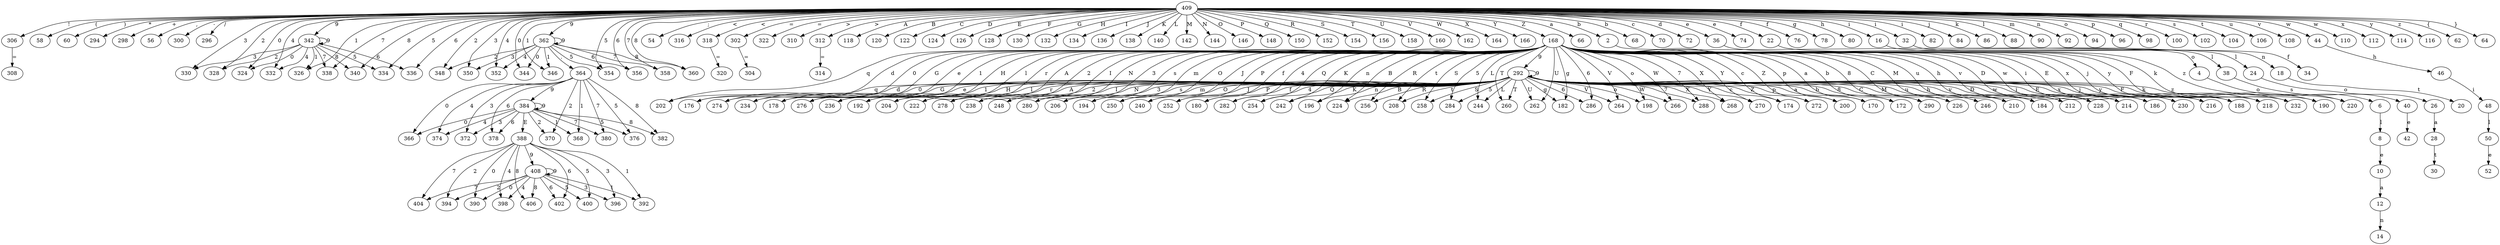 digraph Machine {
	409 -> 306 [ label = "!" ];
	409 -> 58 [ label = "(" ];
	409 -> 60 [ label = ")" ];
	409 -> 294 [ label = "*" ];
	409 -> 298 [ label = "+" ];
	409 -> 56 [ label = "," ];
	409 -> 300 [ label = "-" ];
	409 -> 296 [ label = "/" ];
	409 -> 324 [ label = "0" ];
	409 -> 344 [ label = "0" ];
	409 -> 326 [ label = "1" ];
	409 -> 346 [ label = "1" ];
	409 -> 328 [ label = "2" ];
	409 -> 348 [ label = "2" ];
	409 -> 330 [ label = "3" ];
	409 -> 350 [ label = "3" ];
	409 -> 332 [ label = "4" ];
	409 -> 352 [ label = "4" ];
	409 -> 334 [ label = "5" ];
	409 -> 354 [ label = "5" ];
	409 -> 336 [ label = "6" ];
	409 -> 356 [ label = "6" ];
	409 -> 338 [ label = "7" ];
	409 -> 358 [ label = "7" ];
	409 -> 340 [ label = "8" ];
	409 -> 360 [ label = "8" ];
	409 -> 342 [ label = "9" ];
	409 -> 362 [ label = "9" ];
	409 -> 54 [ label = ";" ];
	409 -> 316 [ label = "<" ];
	409 -> 318 [ label = "<" ];
	409 -> 302 [ label = "=" ];
	409 -> 322 [ label = "=" ];
	409 -> 310 [ label = ">" ];
	409 -> 312 [ label = ">" ];
	409 -> 118 [ label = "A" ];
	409 -> 120 [ label = "B" ];
	409 -> 122 [ label = "C" ];
	409 -> 124 [ label = "D" ];
	409 -> 126 [ label = "E" ];
	409 -> 128 [ label = "F" ];
	409 -> 130 [ label = "G" ];
	409 -> 132 [ label = "H" ];
	409 -> 134 [ label = "I" ];
	409 -> 136 [ label = "J" ];
	409 -> 138 [ label = "K" ];
	409 -> 140 [ label = "L" ];
	409 -> 142 [ label = "M" ];
	409 -> 144 [ label = "N" ];
	409 -> 146 [ label = "O" ];
	409 -> 148 [ label = "P" ];
	409 -> 150 [ label = "Q" ];
	409 -> 152 [ label = "R" ];
	409 -> 154 [ label = "S" ];
	409 -> 156 [ label = "T" ];
	409 -> 158 [ label = "U" ];
	409 -> 160 [ label = "V" ];
	409 -> 162 [ label = "W" ];
	409 -> 164 [ label = "X" ];
	409 -> 166 [ label = "Y" ];
	409 -> 168 [ label = "Z" ];
	409 -> 66 [ label = "a" ];
	409 -> 2 [ label = "b" ];
	409 -> 68 [ label = "b" ];
	409 -> 70 [ label = "c" ];
	409 -> 72 [ label = "d" ];
	409 -> 36 [ label = "e" ];
	409 -> 74 [ label = "e" ];
	409 -> 22 [ label = "f" ];
	409 -> 76 [ label = "f" ];
	409 -> 78 [ label = "g" ];
	409 -> 80 [ label = "h" ];
	409 -> 16 [ label = "i" ];
	409 -> 32 [ label = "i" ];
	409 -> 82 [ label = "i" ];
	409 -> 84 [ label = "j" ];
	409 -> 86 [ label = "k" ];
	409 -> 88 [ label = "l" ];
	409 -> 90 [ label = "m" ];
	409 -> 92 [ label = "n" ];
	409 -> 94 [ label = "o" ];
	409 -> 96 [ label = "p" ];
	409 -> 98 [ label = "q" ];
	409 -> 100 [ label = "r" ];
	409 -> 102 [ label = "s" ];
	409 -> 104 [ label = "t" ];
	409 -> 106 [ label = "u" ];
	409 -> 108 [ label = "v" ];
	409 -> 44 [ label = "w" ];
	409 -> 110 [ label = "w" ];
	409 -> 112 [ label = "x" ];
	409 -> 114 [ label = "y" ];
	409 -> 116 [ label = "z" ];
	409 -> 62 [ label = "{" ];
	409 -> 64 [ label = "}" ];
	44 -> 46 [ label = "h" ];
	46 -> 48 [ label = "i" ];
	48 -> 50 [ label = "l" ];
	50 -> 52 [ label = "e" ];
	32 -> 34 [ label = "f" ];
	16 -> 18 [ label = "n" ];
	18 -> 20 [ label = "t" ];
	22 -> 24 [ label = "l" ];
	24 -> 26 [ label = "o" ];
	26 -> 28 [ label = "a" ];
	28 -> 30 [ label = "t" ];
	36 -> 38 [ label = "l" ];
	38 -> 40 [ label = "s" ];
	40 -> 42 [ label = "e" ];
	2 -> 4 [ label = "o" ];
	4 -> 6 [ label = "o" ];
	6 -> 8 [ label = "l" ];
	8 -> 10 [ label = "e" ];
	10 -> 12 [ label = "a" ];
	12 -> 14 [ label = "n" ];
	168 -> 274 [ label = "0" ];
	168 -> 276 [ label = "1" ];
	168 -> 278 [ label = "2" ];
	168 -> 280 [ label = "3" ];
	168 -> 282 [ label = "4" ];
	168 -> 284 [ label = "5" ];
	168 -> 286 [ label = "6" ];
	168 -> 288 [ label = "7" ];
	168 -> 290 [ label = "8" ];
	168 -> 292 [ label = "9" ];
	168 -> 222 [ label = "A" ];
	168 -> 224 [ label = "B" ];
	168 -> 226 [ label = "C" ];
	168 -> 228 [ label = "D" ];
	168 -> 230 [ label = "E" ];
	168 -> 232 [ label = "F" ];
	168 -> 234 [ label = "G" ];
	168 -> 236 [ label = "H" ];
	168 -> 238 [ label = "I" ];
	168 -> 240 [ label = "J" ];
	168 -> 242 [ label = "K" ];
	168 -> 244 [ label = "L" ];
	168 -> 246 [ label = "M" ];
	168 -> 248 [ label = "N" ];
	168 -> 250 [ label = "O" ];
	168 -> 252 [ label = "P" ];
	168 -> 254 [ label = "Q" ];
	168 -> 256 [ label = "R" ];
	168 -> 258 [ label = "S" ];
	168 -> 260 [ label = "T" ];
	168 -> 262 [ label = "U" ];
	168 -> 264 [ label = "V" ];
	168 -> 266 [ label = "W" ];
	168 -> 268 [ label = "X" ];
	168 -> 270 [ label = "Y" ];
	168 -> 272 [ label = "Z" ];
	168 -> 170 [ label = "a" ];
	168 -> 172 [ label = "b" ];
	168 -> 174 [ label = "c" ];
	168 -> 176 [ label = "d" ];
	168 -> 178 [ label = "e" ];
	168 -> 180 [ label = "f" ];
	168 -> 182 [ label = "g" ];
	168 -> 184 [ label = "h" ];
	168 -> 186 [ label = "i" ];
	168 -> 188 [ label = "j" ];
	168 -> 190 [ label = "k" ];
	168 -> 192 [ label = "l" ];
	168 -> 194 [ label = "m" ];
	168 -> 196 [ label = "n" ];
	168 -> 198 [ label = "o" ];
	168 -> 200 [ label = "p" ];
	168 -> 202 [ label = "q" ];
	168 -> 204 [ label = "r" ];
	168 -> 206 [ label = "s" ];
	168 -> 208 [ label = "t" ];
	168 -> 210 [ label = "u" ];
	168 -> 212 [ label = "v" ];
	168 -> 214 [ label = "w" ];
	168 -> 216 [ label = "x" ];
	168 -> 218 [ label = "y" ];
	168 -> 220 [ label = "z" ];
	292 -> 274 [ label = "0" ];
	292 -> 276 [ label = "1" ];
	292 -> 278 [ label = "2" ];
	292 -> 280 [ label = "3" ];
	292 -> 282 [ label = "4" ];
	292 -> 284 [ label = "5" ];
	292 -> 286 [ label = "6" ];
	292 -> 288 [ label = "7" ];
	292 -> 290 [ label = "8" ];
	292 -> 292 [ label = "9" ];
	292 -> 222 [ label = "A" ];
	292 -> 224 [ label = "B" ];
	292 -> 226 [ label = "C" ];
	292 -> 228 [ label = "D" ];
	292 -> 230 [ label = "E" ];
	292 -> 232 [ label = "F" ];
	292 -> 234 [ label = "G" ];
	292 -> 236 [ label = "H" ];
	292 -> 238 [ label = "I" ];
	292 -> 240 [ label = "J" ];
	292 -> 242 [ label = "K" ];
	292 -> 244 [ label = "L" ];
	292 -> 246 [ label = "M" ];
	292 -> 248 [ label = "N" ];
	292 -> 250 [ label = "O" ];
	292 -> 252 [ label = "P" ];
	292 -> 254 [ label = "Q" ];
	292 -> 256 [ label = "R" ];
	292 -> 258 [ label = "S" ];
	292 -> 260 [ label = "T" ];
	292 -> 262 [ label = "U" ];
	292 -> 264 [ label = "V" ];
	292 -> 266 [ label = "W" ];
	292 -> 268 [ label = "X" ];
	292 -> 270 [ label = "Y" ];
	292 -> 272 [ label = "Z" ];
	292 -> 170 [ label = "a" ];
	292 -> 172 [ label = "b" ];
	292 -> 174 [ label = "c" ];
	292 -> 176 [ label = "d" ];
	292 -> 178 [ label = "e" ];
	292 -> 180 [ label = "f" ];
	292 -> 182 [ label = "g" ];
	292 -> 184 [ label = "h" ];
	292 -> 186 [ label = "i" ];
	292 -> 188 [ label = "j" ];
	292 -> 190 [ label = "k" ];
	292 -> 192 [ label = "l" ];
	292 -> 194 [ label = "m" ];
	292 -> 196 [ label = "n" ];
	292 -> 198 [ label = "o" ];
	292 -> 200 [ label = "p" ];
	292 -> 202 [ label = "q" ];
	292 -> 204 [ label = "r" ];
	292 -> 206 [ label = "s" ];
	292 -> 208 [ label = "t" ];
	292 -> 210 [ label = "u" ];
	292 -> 212 [ label = "v" ];
	292 -> 214 [ label = "w" ];
	292 -> 216 [ label = "x" ];
	292 -> 218 [ label = "y" ];
	292 -> 220 [ label = "z" ];
	312 -> 314 [ label = "=" ];
	302 -> 304 [ label = "=" ];
	318 -> 320 [ label = "=" ];
	362 -> 364 [ label = "." ];
	362 -> 344 [ label = "0" ];
	362 -> 346 [ label = "1" ];
	362 -> 348 [ label = "2" ];
	362 -> 350 [ label = "3" ];
	362 -> 352 [ label = "4" ];
	362 -> 354 [ label = "5" ];
	362 -> 356 [ label = "6" ];
	362 -> 358 [ label = "7" ];
	362 -> 360 [ label = "8" ];
	362 -> 362 [ label = "9" ];
	364 -> 366 [ label = "0" ];
	364 -> 368 [ label = "1" ];
	364 -> 370 [ label = "2" ];
	364 -> 372 [ label = "3" ];
	364 -> 374 [ label = "4" ];
	364 -> 376 [ label = "5" ];
	364 -> 378 [ label = "6" ];
	364 -> 380 [ label = "7" ];
	364 -> 382 [ label = "8" ];
	364 -> 384 [ label = "9" ];
	384 -> 366 [ label = "0" ];
	384 -> 368 [ label = "1" ];
	384 -> 370 [ label = "2" ];
	384 -> 372 [ label = "3" ];
	384 -> 374 [ label = "4" ];
	384 -> 376 [ label = "5" ];
	384 -> 378 [ label = "6" ];
	384 -> 380 [ label = "7" ];
	384 -> 382 [ label = "8" ];
	384 -> 384 [ label = "9" ];
	384 -> 388 [ label = "E" ];
	388 -> 390 [ label = "0" ];
	388 -> 392 [ label = "1" ];
	388 -> 394 [ label = "2" ];
	388 -> 396 [ label = "3" ];
	388 -> 398 [ label = "4" ];
	388 -> 400 [ label = "5" ];
	388 -> 402 [ label = "6" ];
	388 -> 404 [ label = "7" ];
	388 -> 406 [ label = "8" ];
	388 -> 408 [ label = "9" ];
	408 -> 390 [ label = "0" ];
	408 -> 392 [ label = "1" ];
	408 -> 394 [ label = "2" ];
	408 -> 396 [ label = "3" ];
	408 -> 398 [ label = "4" ];
	408 -> 400 [ label = "5" ];
	408 -> 402 [ label = "6" ];
	408 -> 404 [ label = "7" ];
	408 -> 406 [ label = "8" ];
	408 -> 408 [ label = "9" ];
	342 -> 324 [ label = "0" ];
	342 -> 326 [ label = "1" ];
	342 -> 328 [ label = "2" ];
	342 -> 330 [ label = "3" ];
	342 -> 332 [ label = "4" ];
	342 -> 334 [ label = "5" ];
	342 -> 336 [ label = "6" ];
	342 -> 338 [ label = "7" ];
	342 -> 340 [ label = "8" ];
	342 -> 342 [ label = "9" ];
	306 -> 308 [ label = "=" ];
}
